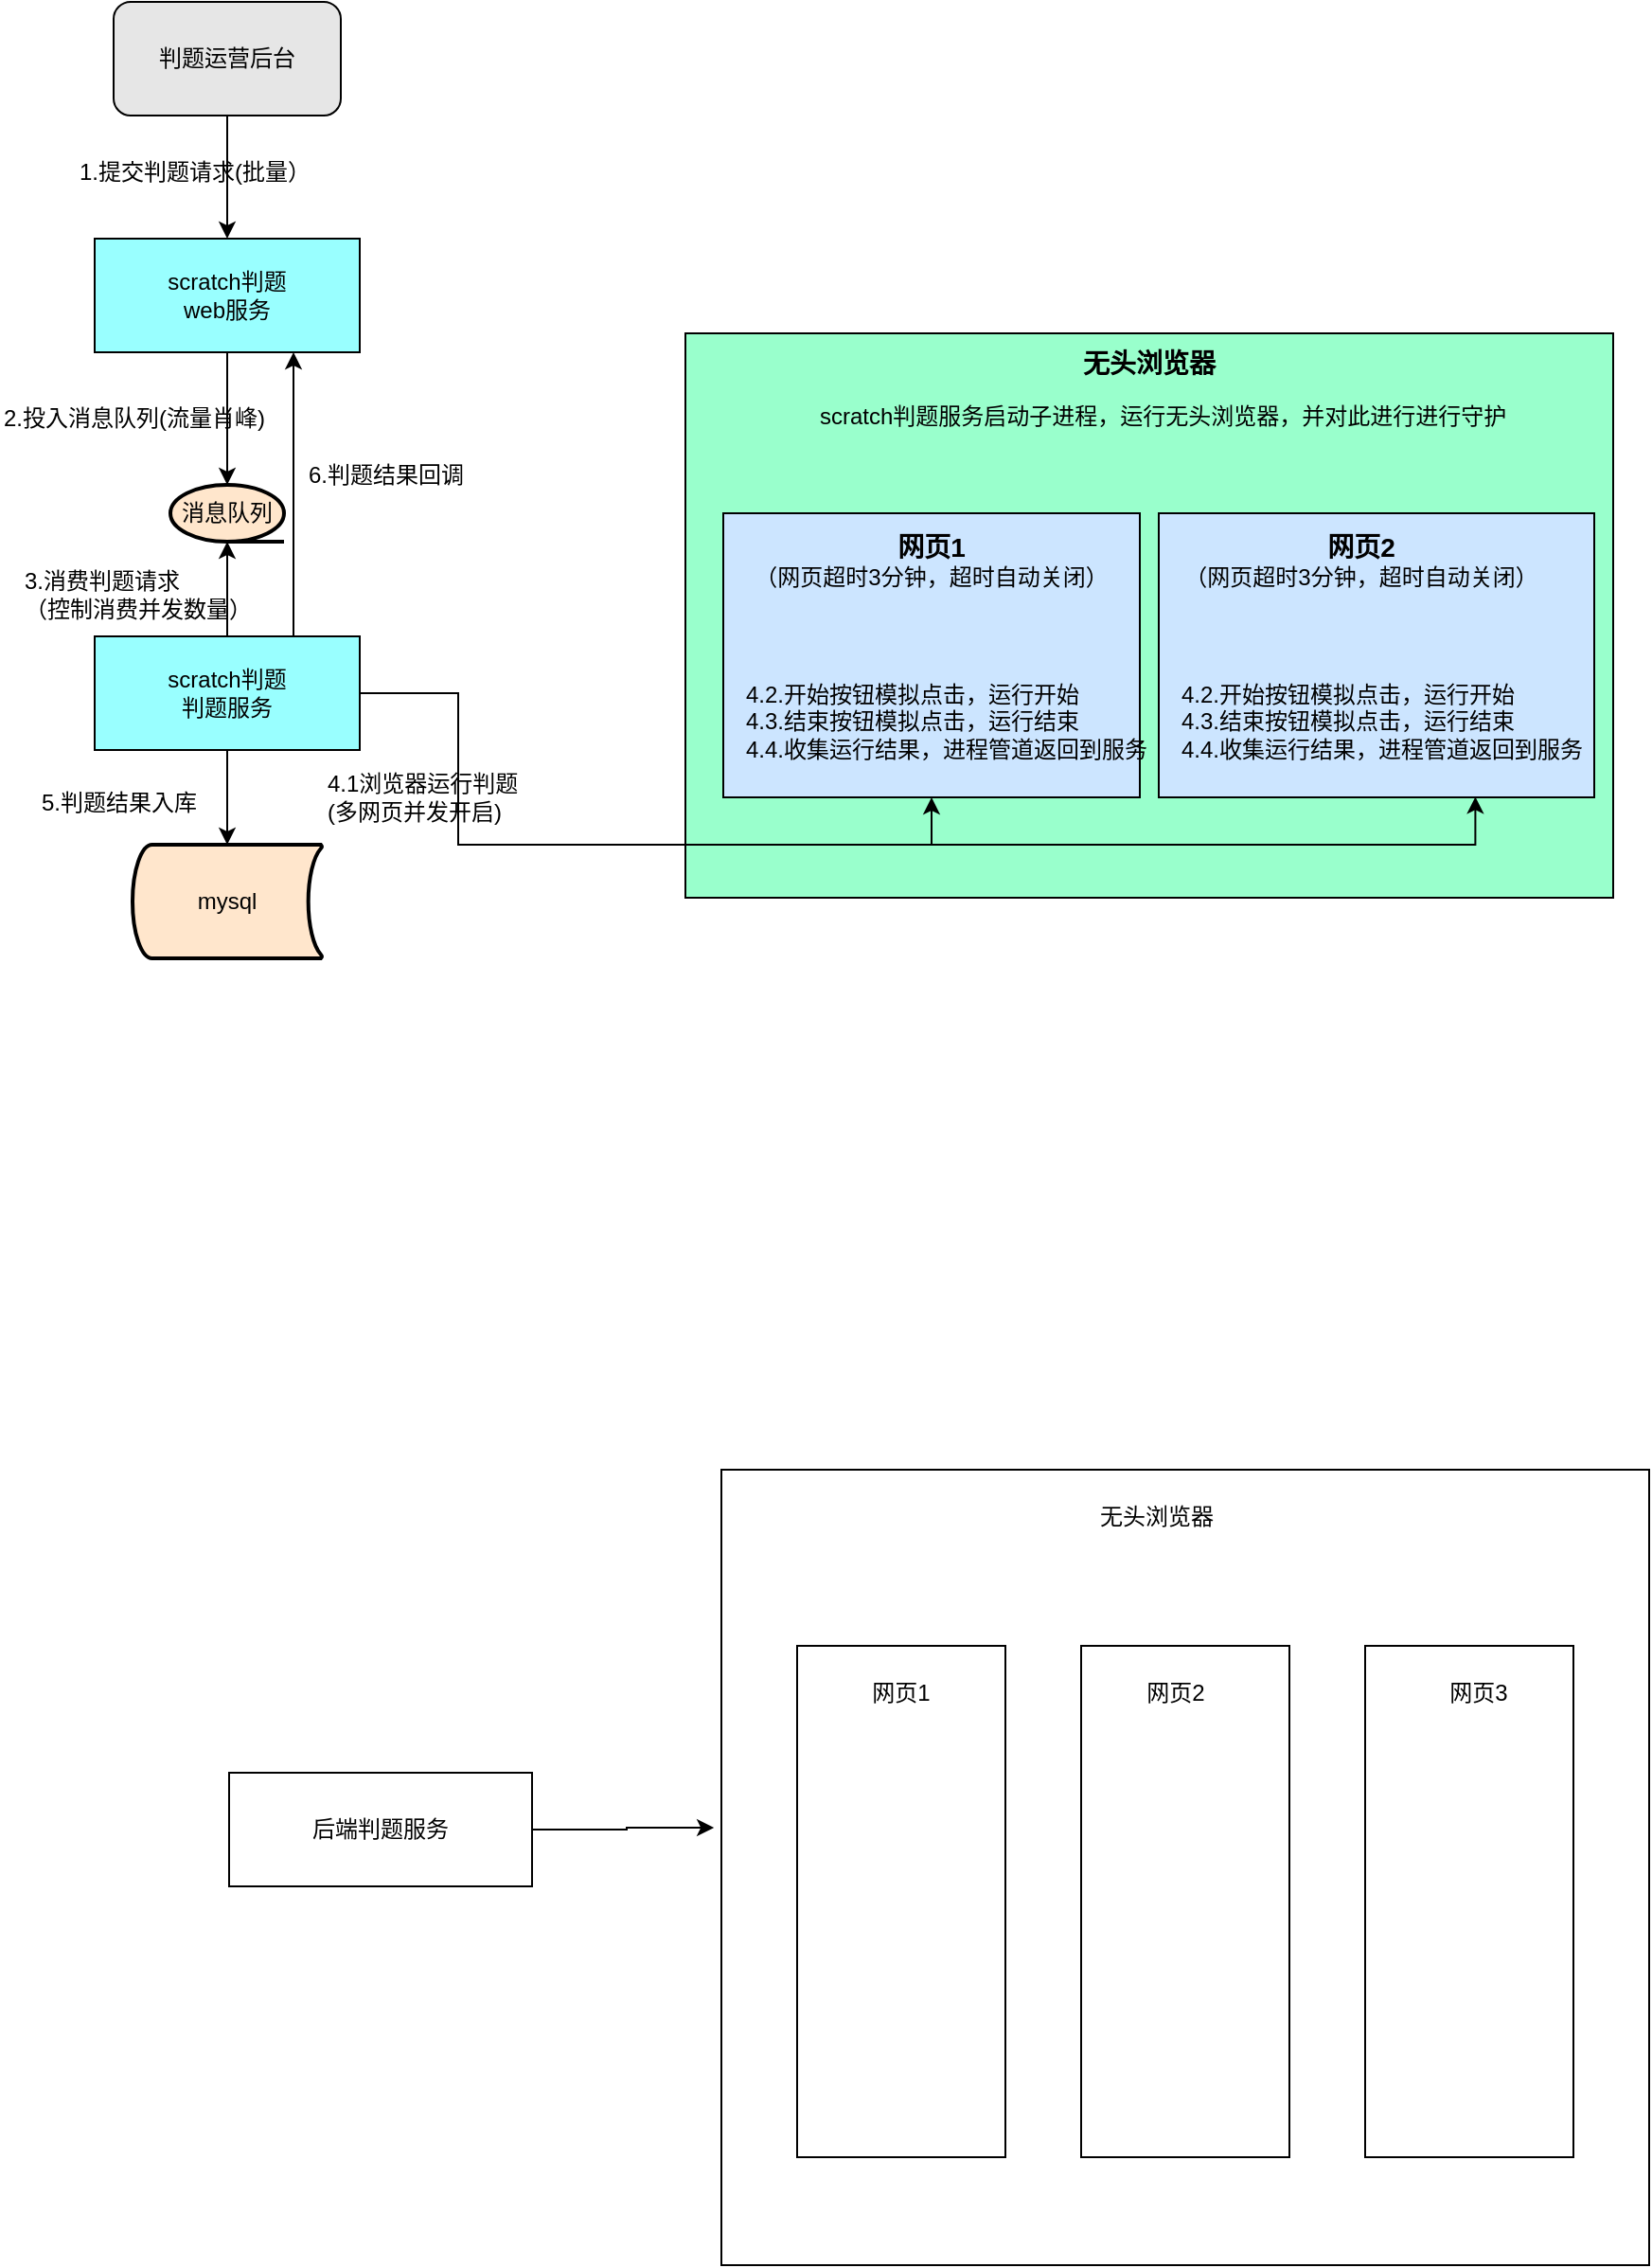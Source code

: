 <mxfile version="21.8.0" type="github">
  <diagram name="第 1 页" id="Y1HsQ0itf-nCOPws9BB6">
    <mxGraphModel dx="1194" dy="760" grid="1" gridSize="10" guides="1" tooltips="1" connect="1" arrows="1" fold="1" page="1" pageScale="1" pageWidth="827" pageHeight="1169" math="0" shadow="0">
      <root>
        <mxCell id="0" />
        <mxCell id="1" parent="0" />
        <mxCell id="sFtv7r6JDpLOcGtbxZpa-3" value="消息队列" style="strokeWidth=2;html=1;shape=mxgraph.flowchart.sequential_data;whiteSpace=wrap;fillColor=#FFE6CC;" vertex="1" parent="1">
          <mxGeometry x="259" y="370" width="60" height="30" as="geometry" />
        </mxCell>
        <mxCell id="sFtv7r6JDpLOcGtbxZpa-22" style="edgeStyle=orthogonalEdgeStyle;rounded=0;orthogonalLoop=1;jettySize=auto;html=1;exitX=0.5;exitY=1;exitDx=0;exitDy=0;entryX=0.5;entryY=0;entryDx=0;entryDy=0;" edge="1" parent="1" source="sFtv7r6JDpLOcGtbxZpa-4" target="sFtv7r6JDpLOcGtbxZpa-6">
          <mxGeometry relative="1" as="geometry" />
        </mxCell>
        <mxCell id="sFtv7r6JDpLOcGtbxZpa-4" value="判题运营后台" style="rounded=1;whiteSpace=wrap;html=1;fillColor=#E6E6E6;" vertex="1" parent="1">
          <mxGeometry x="229" y="115" width="120" height="60" as="geometry" />
        </mxCell>
        <mxCell id="sFtv7r6JDpLOcGtbxZpa-24" value="" style="edgeStyle=orthogonalEdgeStyle;rounded=0;orthogonalLoop=1;jettySize=auto;html=1;" edge="1" parent="1" source="sFtv7r6JDpLOcGtbxZpa-6" target="sFtv7r6JDpLOcGtbxZpa-3">
          <mxGeometry relative="1" as="geometry" />
        </mxCell>
        <mxCell id="sFtv7r6JDpLOcGtbxZpa-6" value="scratch判题&lt;br&gt;web服务" style="rounded=0;whiteSpace=wrap;html=1;fillColor=#99FFFF;" vertex="1" parent="1">
          <mxGeometry x="219" y="240" width="140" height="60" as="geometry" />
        </mxCell>
        <mxCell id="sFtv7r6JDpLOcGtbxZpa-26" value="" style="edgeStyle=orthogonalEdgeStyle;rounded=0;orthogonalLoop=1;jettySize=auto;html=1;" edge="1" parent="1" source="sFtv7r6JDpLOcGtbxZpa-7">
          <mxGeometry relative="1" as="geometry">
            <mxPoint x="289" y="560" as="targetPoint" />
          </mxGeometry>
        </mxCell>
        <mxCell id="sFtv7r6JDpLOcGtbxZpa-65" style="edgeStyle=orthogonalEdgeStyle;rounded=0;orthogonalLoop=1;jettySize=auto;html=1;exitX=0.75;exitY=0;exitDx=0;exitDy=0;entryX=0.75;entryY=1;entryDx=0;entryDy=0;" edge="1" parent="1" source="sFtv7r6JDpLOcGtbxZpa-7" target="sFtv7r6JDpLOcGtbxZpa-6">
          <mxGeometry relative="1" as="geometry" />
        </mxCell>
        <mxCell id="sFtv7r6JDpLOcGtbxZpa-7" value="scratch判题&lt;br&gt;判题服务" style="rounded=0;whiteSpace=wrap;html=1;fillColor=#99FFFF;" vertex="1" parent="1">
          <mxGeometry x="219" y="450" width="140" height="60" as="geometry" />
        </mxCell>
        <mxCell id="sFtv7r6JDpLOcGtbxZpa-12" value="" style="rounded=0;whiteSpace=wrap;html=1;fillColor=#99FFCC;" vertex="1" parent="1">
          <mxGeometry x="531" y="290" width="490" height="298" as="geometry" />
        </mxCell>
        <mxCell id="sFtv7r6JDpLOcGtbxZpa-29" style="edgeStyle=orthogonalEdgeStyle;rounded=0;orthogonalLoop=1;jettySize=auto;html=1;entryX=0.727;entryY=0.998;entryDx=0;entryDy=0;entryPerimeter=0;" edge="1" parent="1" target="sFtv7r6JDpLOcGtbxZpa-15">
          <mxGeometry relative="1" as="geometry">
            <mxPoint x="360" y="480" as="sourcePoint" />
            <mxPoint x="921" y="690" as="targetPoint" />
            <Array as="points">
              <mxPoint x="411" y="480" />
              <mxPoint x="411" y="560" />
              <mxPoint x="948" y="560" />
            </Array>
          </mxGeometry>
        </mxCell>
        <mxCell id="sFtv7r6JDpLOcGtbxZpa-13" value="" style="rounded=0;whiteSpace=wrap;html=1;align=left;fillColor=#CCE5FF;" vertex="1" parent="1">
          <mxGeometry x="551" y="385" width="220" height="150" as="geometry" />
        </mxCell>
        <mxCell id="sFtv7r6JDpLOcGtbxZpa-15" value="" style="rounded=0;whiteSpace=wrap;html=1;fillColor=#CCE5FF;" vertex="1" parent="1">
          <mxGeometry x="781" y="385" width="230" height="150" as="geometry" />
        </mxCell>
        <mxCell id="sFtv7r6JDpLOcGtbxZpa-16" value="无头浏览器" style="text;html=1;strokeColor=none;fillColor=none;align=center;verticalAlign=middle;whiteSpace=wrap;rounded=0;fontSize=14;fontStyle=1" vertex="1" parent="1">
          <mxGeometry x="726" y="291" width="100" height="30" as="geometry" />
        </mxCell>
        <mxCell id="sFtv7r6JDpLOcGtbxZpa-17" value="&lt;b style=&quot;font-size: 14px;&quot;&gt;网页1&lt;br&gt;&lt;/b&gt;（网页超时3分钟，超时自动关闭）" style="text;html=1;strokeColor=none;fillColor=none;align=center;verticalAlign=middle;whiteSpace=wrap;rounded=0;" vertex="1" parent="1">
          <mxGeometry x="551" y="395" width="220" height="30" as="geometry" />
        </mxCell>
        <mxCell id="sFtv7r6JDpLOcGtbxZpa-41" value="后端判题服务" style="rounded=0;whiteSpace=wrap;html=1;" vertex="1" parent="1">
          <mxGeometry x="290" y="1050" width="160" height="60" as="geometry" />
        </mxCell>
        <mxCell id="sFtv7r6JDpLOcGtbxZpa-42" value="" style="rounded=0;whiteSpace=wrap;html=1;" vertex="1" parent="1">
          <mxGeometry x="550" y="890" width="490" height="420" as="geometry" />
        </mxCell>
        <mxCell id="sFtv7r6JDpLOcGtbxZpa-44" value="" style="rounded=0;whiteSpace=wrap;html=1;" vertex="1" parent="1">
          <mxGeometry x="590" y="983" width="110" height="270" as="geometry" />
        </mxCell>
        <mxCell id="sFtv7r6JDpLOcGtbxZpa-45" value="" style="rounded=0;whiteSpace=wrap;html=1;" vertex="1" parent="1">
          <mxGeometry x="740" y="983" width="110" height="270" as="geometry" />
        </mxCell>
        <mxCell id="sFtv7r6JDpLOcGtbxZpa-46" value="" style="rounded=0;whiteSpace=wrap;html=1;" vertex="1" parent="1">
          <mxGeometry x="890" y="983" width="110" height="270" as="geometry" />
        </mxCell>
        <mxCell id="sFtv7r6JDpLOcGtbxZpa-47" value="无头浏览器" style="text;html=1;strokeColor=none;fillColor=none;align=center;verticalAlign=middle;whiteSpace=wrap;rounded=0;" vertex="1" parent="1">
          <mxGeometry x="730" y="900" width="100" height="30" as="geometry" />
        </mxCell>
        <mxCell id="sFtv7r6JDpLOcGtbxZpa-48" value="网页1" style="text;html=1;strokeColor=none;fillColor=none;align=center;verticalAlign=middle;whiteSpace=wrap;rounded=0;" vertex="1" parent="1">
          <mxGeometry x="615" y="993" width="60" height="30" as="geometry" />
        </mxCell>
        <mxCell id="sFtv7r6JDpLOcGtbxZpa-49" value="网页2" style="text;html=1;strokeColor=none;fillColor=none;align=center;verticalAlign=middle;whiteSpace=wrap;rounded=0;" vertex="1" parent="1">
          <mxGeometry x="760" y="993" width="60" height="30" as="geometry" />
        </mxCell>
        <mxCell id="sFtv7r6JDpLOcGtbxZpa-50" value="网页3" style="text;html=1;strokeColor=none;fillColor=none;align=center;verticalAlign=middle;whiteSpace=wrap;rounded=0;" vertex="1" parent="1">
          <mxGeometry x="920" y="993" width="60" height="30" as="geometry" />
        </mxCell>
        <mxCell id="sFtv7r6JDpLOcGtbxZpa-52" style="edgeStyle=orthogonalEdgeStyle;rounded=0;orthogonalLoop=1;jettySize=auto;html=1;exitX=1;exitY=0.5;exitDx=0;exitDy=0;entryX=-0.008;entryY=0.45;entryDx=0;entryDy=0;entryPerimeter=0;" edge="1" parent="1" source="sFtv7r6JDpLOcGtbxZpa-41" target="sFtv7r6JDpLOcGtbxZpa-42">
          <mxGeometry relative="1" as="geometry" />
        </mxCell>
        <mxCell id="sFtv7r6JDpLOcGtbxZpa-55" value="mysql" style="strokeWidth=2;html=1;shape=mxgraph.flowchart.stored_data;whiteSpace=wrap;fillColor=#FFE6CC;" vertex="1" parent="1">
          <mxGeometry x="239" y="560" width="100" height="60" as="geometry" />
        </mxCell>
        <mxCell id="sFtv7r6JDpLOcGtbxZpa-59" value="1.提交判题请求(批量）" style="text;html=1;strokeColor=none;fillColor=none;align=left;verticalAlign=middle;whiteSpace=wrap;rounded=0;" vertex="1" parent="1">
          <mxGeometry x="209" y="190" width="151" height="30" as="geometry" />
        </mxCell>
        <mxCell id="sFtv7r6JDpLOcGtbxZpa-60" value="2.投入消息队列(流量肖峰)" style="text;html=1;strokeColor=none;fillColor=none;align=left;verticalAlign=middle;whiteSpace=wrap;rounded=0;" vertex="1" parent="1">
          <mxGeometry x="169" y="320" width="169" height="30" as="geometry" />
        </mxCell>
        <mxCell id="sFtv7r6JDpLOcGtbxZpa-62" value="3.消费判题请求&lt;br&gt;（控制消费并发数量）" style="text;html=1;strokeColor=none;fillColor=none;align=left;verticalAlign=middle;whiteSpace=wrap;rounded=0;" vertex="1" parent="1">
          <mxGeometry x="180" y="413" width="140" height="30" as="geometry" />
        </mxCell>
        <mxCell id="sFtv7r6JDpLOcGtbxZpa-63" style="edgeStyle=orthogonalEdgeStyle;rounded=0;orthogonalLoop=1;jettySize=auto;html=1;exitX=0.5;exitY=0;exitDx=0;exitDy=0;entryX=0.5;entryY=1;entryDx=0;entryDy=0;entryPerimeter=0;" edge="1" parent="1" source="sFtv7r6JDpLOcGtbxZpa-7" target="sFtv7r6JDpLOcGtbxZpa-3">
          <mxGeometry relative="1" as="geometry" />
        </mxCell>
        <mxCell id="sFtv7r6JDpLOcGtbxZpa-64" value="4.1浏览器运行判题&lt;br&gt;(多网页并发开启)" style="text;html=1;strokeColor=none;fillColor=none;align=left;verticalAlign=middle;whiteSpace=wrap;rounded=0;" vertex="1" parent="1">
          <mxGeometry x="340" y="520" width="130" height="30" as="geometry" />
        </mxCell>
        <mxCell id="sFtv7r6JDpLOcGtbxZpa-66" value="6.判题结果回调" style="text;html=1;strokeColor=none;fillColor=none;align=left;verticalAlign=middle;whiteSpace=wrap;rounded=0;" vertex="1" parent="1">
          <mxGeometry x="330" y="350" width="100" height="30" as="geometry" />
        </mxCell>
        <mxCell id="sFtv7r6JDpLOcGtbxZpa-67" value="5.判题结果入库" style="text;html=1;strokeColor=none;fillColor=none;align=left;verticalAlign=middle;whiteSpace=wrap;rounded=0;" vertex="1" parent="1">
          <mxGeometry x="189" y="523" width="100" height="30" as="geometry" />
        </mxCell>
        <mxCell id="sFtv7r6JDpLOcGtbxZpa-68" style="edgeStyle=orthogonalEdgeStyle;rounded=0;orthogonalLoop=1;jettySize=auto;html=1;entryX=0.5;entryY=1;entryDx=0;entryDy=0;exitX=1;exitY=0.5;exitDx=0;exitDy=0;" edge="1" parent="1" source="sFtv7r6JDpLOcGtbxZpa-7" target="sFtv7r6JDpLOcGtbxZpa-13">
          <mxGeometry relative="1" as="geometry">
            <mxPoint x="480" y="240" as="sourcePoint" />
            <mxPoint x="776" y="553" as="targetPoint" />
            <Array as="points">
              <mxPoint x="411" y="480" />
              <mxPoint x="411" y="560" />
              <mxPoint x="661" y="560" />
            </Array>
          </mxGeometry>
        </mxCell>
        <mxCell id="sFtv7r6JDpLOcGtbxZpa-75" value="&lt;b style=&quot;font-size: 14px;&quot;&gt;网页2&lt;br&gt;&lt;/b&gt;（网页超时3分钟，超时自动关闭）" style="text;html=1;strokeColor=none;fillColor=none;align=center;verticalAlign=middle;whiteSpace=wrap;rounded=0;" vertex="1" parent="1">
          <mxGeometry x="778" y="395" width="220" height="30" as="geometry" />
        </mxCell>
        <mxCell id="sFtv7r6JDpLOcGtbxZpa-76" value="4.2.开始按钮模拟点击，运行开始&lt;br style=&quot;border-color: var(--border-color);&quot;&gt;4.3.结束按钮模拟点击，运行结束&lt;br style=&quot;border-color: var(--border-color);&quot;&gt;&lt;span style=&quot;border-color: var(--border-color);&quot;&gt;4.4.收集运行结果，进程管道返回到服务&lt;/span&gt;" style="text;html=1;strokeColor=none;fillColor=none;align=left;verticalAlign=middle;rounded=0;" vertex="1" parent="1">
          <mxGeometry x="561" y="455" width="200" height="80" as="geometry" />
        </mxCell>
        <mxCell id="sFtv7r6JDpLOcGtbxZpa-80" value="4.2.开始按钮模拟点击，运行开始&lt;br style=&quot;border-color: var(--border-color);&quot;&gt;4.3.结束按钮&lt;span style=&quot;&quot;&gt;模拟点击，运行结束&lt;/span&gt;&lt;br style=&quot;border-color: var(--border-color);&quot;&gt;&lt;span style=&quot;&quot;&gt;4.4.收集运行结果，进程管道返回到服务&lt;/span&gt;" style="text;html=1;strokeColor=none;fillColor=none;align=left;verticalAlign=middle;rounded=0;" vertex="1" parent="1">
          <mxGeometry x="791" y="455" width="200" height="80" as="geometry" />
        </mxCell>
        <mxCell id="sFtv7r6JDpLOcGtbxZpa-81" value="scratch判题服务启动子进程，运行无头浏览器，并对此进行进行守护" style="text;html=1;strokeColor=none;fillColor=none;align=left;verticalAlign=middle;whiteSpace=wrap;rounded=0;" vertex="1" parent="1">
          <mxGeometry x="600" y="316" width="380" height="35" as="geometry" />
        </mxCell>
      </root>
    </mxGraphModel>
  </diagram>
</mxfile>
